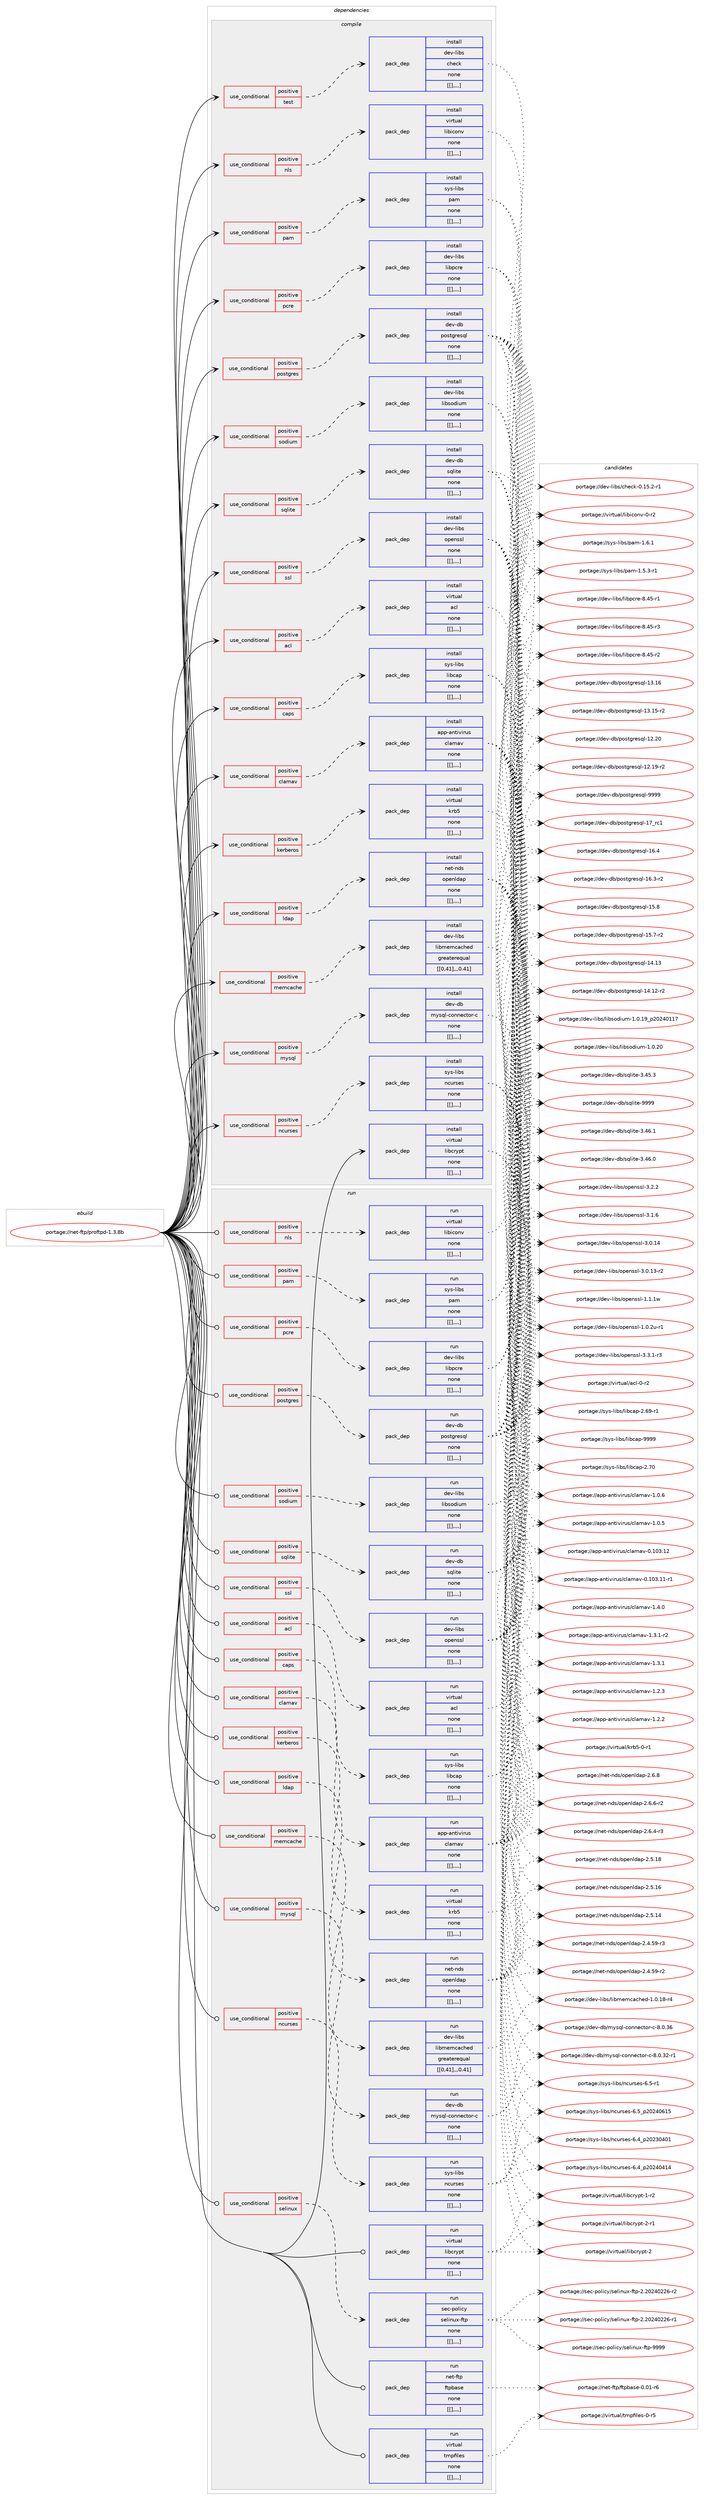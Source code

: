 digraph prolog {

# *************
# Graph options
# *************

newrank=true;
concentrate=true;
compound=true;
graph [rankdir=LR,fontname=Helvetica,fontsize=10,ranksep=1.5];#, ranksep=2.5, nodesep=0.2];
edge  [arrowhead=vee];
node  [fontname=Helvetica,fontsize=10];

# **********
# The ebuild
# **********

subgraph cluster_leftcol {
color=gray;
label=<<i>ebuild</i>>;
id [label="portage://net-ftp/proftpd-1.3.8b", color=red, width=4, href="../net-ftp/proftpd-1.3.8b.svg"];
}

# ****************
# The dependencies
# ****************

subgraph cluster_midcol {
color=gray;
label=<<i>dependencies</i>>;
subgraph cluster_compile {
fillcolor="#eeeeee";
style=filled;
label=<<i>compile</i>>;
subgraph cond95985 {
dependency369211 [label=<<TABLE BORDER="0" CELLBORDER="1" CELLSPACING="0" CELLPADDING="4"><TR><TD ROWSPAN="3" CELLPADDING="10">use_conditional</TD></TR><TR><TD>positive</TD></TR><TR><TD>acl</TD></TR></TABLE>>, shape=none, color=red];
subgraph pack270468 {
dependency369212 [label=<<TABLE BORDER="0" CELLBORDER="1" CELLSPACING="0" CELLPADDING="4" WIDTH="220"><TR><TD ROWSPAN="6" CELLPADDING="30">pack_dep</TD></TR><TR><TD WIDTH="110">install</TD></TR><TR><TD>virtual</TD></TR><TR><TD>acl</TD></TR><TR><TD>none</TD></TR><TR><TD>[[],,,,]</TD></TR></TABLE>>, shape=none, color=blue];
}
dependency369211:e -> dependency369212:w [weight=20,style="dashed",arrowhead="vee"];
}
id:e -> dependency369211:w [weight=20,style="solid",arrowhead="vee"];
subgraph cond95986 {
dependency369213 [label=<<TABLE BORDER="0" CELLBORDER="1" CELLSPACING="0" CELLPADDING="4"><TR><TD ROWSPAN="3" CELLPADDING="10">use_conditional</TD></TR><TR><TD>positive</TD></TR><TR><TD>caps</TD></TR></TABLE>>, shape=none, color=red];
subgraph pack270469 {
dependency369214 [label=<<TABLE BORDER="0" CELLBORDER="1" CELLSPACING="0" CELLPADDING="4" WIDTH="220"><TR><TD ROWSPAN="6" CELLPADDING="30">pack_dep</TD></TR><TR><TD WIDTH="110">install</TD></TR><TR><TD>sys-libs</TD></TR><TR><TD>libcap</TD></TR><TR><TD>none</TD></TR><TR><TD>[[],,,,]</TD></TR></TABLE>>, shape=none, color=blue];
}
dependency369213:e -> dependency369214:w [weight=20,style="dashed",arrowhead="vee"];
}
id:e -> dependency369213:w [weight=20,style="solid",arrowhead="vee"];
subgraph cond95987 {
dependency369215 [label=<<TABLE BORDER="0" CELLBORDER="1" CELLSPACING="0" CELLPADDING="4"><TR><TD ROWSPAN="3" CELLPADDING="10">use_conditional</TD></TR><TR><TD>positive</TD></TR><TR><TD>clamav</TD></TR></TABLE>>, shape=none, color=red];
subgraph pack270470 {
dependency369216 [label=<<TABLE BORDER="0" CELLBORDER="1" CELLSPACING="0" CELLPADDING="4" WIDTH="220"><TR><TD ROWSPAN="6" CELLPADDING="30">pack_dep</TD></TR><TR><TD WIDTH="110">install</TD></TR><TR><TD>app-antivirus</TD></TR><TR><TD>clamav</TD></TR><TR><TD>none</TD></TR><TR><TD>[[],,,,]</TD></TR></TABLE>>, shape=none, color=blue];
}
dependency369215:e -> dependency369216:w [weight=20,style="dashed",arrowhead="vee"];
}
id:e -> dependency369215:w [weight=20,style="solid",arrowhead="vee"];
subgraph cond95988 {
dependency369217 [label=<<TABLE BORDER="0" CELLBORDER="1" CELLSPACING="0" CELLPADDING="4"><TR><TD ROWSPAN="3" CELLPADDING="10">use_conditional</TD></TR><TR><TD>positive</TD></TR><TR><TD>kerberos</TD></TR></TABLE>>, shape=none, color=red];
subgraph pack270471 {
dependency369218 [label=<<TABLE BORDER="0" CELLBORDER="1" CELLSPACING="0" CELLPADDING="4" WIDTH="220"><TR><TD ROWSPAN="6" CELLPADDING="30">pack_dep</TD></TR><TR><TD WIDTH="110">install</TD></TR><TR><TD>virtual</TD></TR><TR><TD>krb5</TD></TR><TR><TD>none</TD></TR><TR><TD>[[],,,,]</TD></TR></TABLE>>, shape=none, color=blue];
}
dependency369217:e -> dependency369218:w [weight=20,style="dashed",arrowhead="vee"];
}
id:e -> dependency369217:w [weight=20,style="solid",arrowhead="vee"];
subgraph cond95989 {
dependency369219 [label=<<TABLE BORDER="0" CELLBORDER="1" CELLSPACING="0" CELLPADDING="4"><TR><TD ROWSPAN="3" CELLPADDING="10">use_conditional</TD></TR><TR><TD>positive</TD></TR><TR><TD>ldap</TD></TR></TABLE>>, shape=none, color=red];
subgraph pack270472 {
dependency369220 [label=<<TABLE BORDER="0" CELLBORDER="1" CELLSPACING="0" CELLPADDING="4" WIDTH="220"><TR><TD ROWSPAN="6" CELLPADDING="30">pack_dep</TD></TR><TR><TD WIDTH="110">install</TD></TR><TR><TD>net-nds</TD></TR><TR><TD>openldap</TD></TR><TR><TD>none</TD></TR><TR><TD>[[],,,,]</TD></TR></TABLE>>, shape=none, color=blue];
}
dependency369219:e -> dependency369220:w [weight=20,style="dashed",arrowhead="vee"];
}
id:e -> dependency369219:w [weight=20,style="solid",arrowhead="vee"];
subgraph cond95990 {
dependency369221 [label=<<TABLE BORDER="0" CELLBORDER="1" CELLSPACING="0" CELLPADDING="4"><TR><TD ROWSPAN="3" CELLPADDING="10">use_conditional</TD></TR><TR><TD>positive</TD></TR><TR><TD>memcache</TD></TR></TABLE>>, shape=none, color=red];
subgraph pack270473 {
dependency369222 [label=<<TABLE BORDER="0" CELLBORDER="1" CELLSPACING="0" CELLPADDING="4" WIDTH="220"><TR><TD ROWSPAN="6" CELLPADDING="30">pack_dep</TD></TR><TR><TD WIDTH="110">install</TD></TR><TR><TD>dev-libs</TD></TR><TR><TD>libmemcached</TD></TR><TR><TD>greaterequal</TD></TR><TR><TD>[[0,41],,,0.41]</TD></TR></TABLE>>, shape=none, color=blue];
}
dependency369221:e -> dependency369222:w [weight=20,style="dashed",arrowhead="vee"];
}
id:e -> dependency369221:w [weight=20,style="solid",arrowhead="vee"];
subgraph cond95991 {
dependency369223 [label=<<TABLE BORDER="0" CELLBORDER="1" CELLSPACING="0" CELLPADDING="4"><TR><TD ROWSPAN="3" CELLPADDING="10">use_conditional</TD></TR><TR><TD>positive</TD></TR><TR><TD>mysql</TD></TR></TABLE>>, shape=none, color=red];
subgraph pack270474 {
dependency369224 [label=<<TABLE BORDER="0" CELLBORDER="1" CELLSPACING="0" CELLPADDING="4" WIDTH="220"><TR><TD ROWSPAN="6" CELLPADDING="30">pack_dep</TD></TR><TR><TD WIDTH="110">install</TD></TR><TR><TD>dev-db</TD></TR><TR><TD>mysql-connector-c</TD></TR><TR><TD>none</TD></TR><TR><TD>[[],,,,]</TD></TR></TABLE>>, shape=none, color=blue];
}
dependency369223:e -> dependency369224:w [weight=20,style="dashed",arrowhead="vee"];
}
id:e -> dependency369223:w [weight=20,style="solid",arrowhead="vee"];
subgraph cond95992 {
dependency369225 [label=<<TABLE BORDER="0" CELLBORDER="1" CELLSPACING="0" CELLPADDING="4"><TR><TD ROWSPAN="3" CELLPADDING="10">use_conditional</TD></TR><TR><TD>positive</TD></TR><TR><TD>ncurses</TD></TR></TABLE>>, shape=none, color=red];
subgraph pack270475 {
dependency369226 [label=<<TABLE BORDER="0" CELLBORDER="1" CELLSPACING="0" CELLPADDING="4" WIDTH="220"><TR><TD ROWSPAN="6" CELLPADDING="30">pack_dep</TD></TR><TR><TD WIDTH="110">install</TD></TR><TR><TD>sys-libs</TD></TR><TR><TD>ncurses</TD></TR><TR><TD>none</TD></TR><TR><TD>[[],,,,]</TD></TR></TABLE>>, shape=none, color=blue];
}
dependency369225:e -> dependency369226:w [weight=20,style="dashed",arrowhead="vee"];
}
id:e -> dependency369225:w [weight=20,style="solid",arrowhead="vee"];
subgraph cond95993 {
dependency369227 [label=<<TABLE BORDER="0" CELLBORDER="1" CELLSPACING="0" CELLPADDING="4"><TR><TD ROWSPAN="3" CELLPADDING="10">use_conditional</TD></TR><TR><TD>positive</TD></TR><TR><TD>nls</TD></TR></TABLE>>, shape=none, color=red];
subgraph pack270476 {
dependency369228 [label=<<TABLE BORDER="0" CELLBORDER="1" CELLSPACING="0" CELLPADDING="4" WIDTH="220"><TR><TD ROWSPAN="6" CELLPADDING="30">pack_dep</TD></TR><TR><TD WIDTH="110">install</TD></TR><TR><TD>virtual</TD></TR><TR><TD>libiconv</TD></TR><TR><TD>none</TD></TR><TR><TD>[[],,,,]</TD></TR></TABLE>>, shape=none, color=blue];
}
dependency369227:e -> dependency369228:w [weight=20,style="dashed",arrowhead="vee"];
}
id:e -> dependency369227:w [weight=20,style="solid",arrowhead="vee"];
subgraph cond95994 {
dependency369229 [label=<<TABLE BORDER="0" CELLBORDER="1" CELLSPACING="0" CELLPADDING="4"><TR><TD ROWSPAN="3" CELLPADDING="10">use_conditional</TD></TR><TR><TD>positive</TD></TR><TR><TD>pam</TD></TR></TABLE>>, shape=none, color=red];
subgraph pack270477 {
dependency369230 [label=<<TABLE BORDER="0" CELLBORDER="1" CELLSPACING="0" CELLPADDING="4" WIDTH="220"><TR><TD ROWSPAN="6" CELLPADDING="30">pack_dep</TD></TR><TR><TD WIDTH="110">install</TD></TR><TR><TD>sys-libs</TD></TR><TR><TD>pam</TD></TR><TR><TD>none</TD></TR><TR><TD>[[],,,,]</TD></TR></TABLE>>, shape=none, color=blue];
}
dependency369229:e -> dependency369230:w [weight=20,style="dashed",arrowhead="vee"];
}
id:e -> dependency369229:w [weight=20,style="solid",arrowhead="vee"];
subgraph cond95995 {
dependency369231 [label=<<TABLE BORDER="0" CELLBORDER="1" CELLSPACING="0" CELLPADDING="4"><TR><TD ROWSPAN="3" CELLPADDING="10">use_conditional</TD></TR><TR><TD>positive</TD></TR><TR><TD>pcre</TD></TR></TABLE>>, shape=none, color=red];
subgraph pack270478 {
dependency369232 [label=<<TABLE BORDER="0" CELLBORDER="1" CELLSPACING="0" CELLPADDING="4" WIDTH="220"><TR><TD ROWSPAN="6" CELLPADDING="30">pack_dep</TD></TR><TR><TD WIDTH="110">install</TD></TR><TR><TD>dev-libs</TD></TR><TR><TD>libpcre</TD></TR><TR><TD>none</TD></TR><TR><TD>[[],,,,]</TD></TR></TABLE>>, shape=none, color=blue];
}
dependency369231:e -> dependency369232:w [weight=20,style="dashed",arrowhead="vee"];
}
id:e -> dependency369231:w [weight=20,style="solid",arrowhead="vee"];
subgraph cond95996 {
dependency369233 [label=<<TABLE BORDER="0" CELLBORDER="1" CELLSPACING="0" CELLPADDING="4"><TR><TD ROWSPAN="3" CELLPADDING="10">use_conditional</TD></TR><TR><TD>positive</TD></TR><TR><TD>postgres</TD></TR></TABLE>>, shape=none, color=red];
subgraph pack270479 {
dependency369234 [label=<<TABLE BORDER="0" CELLBORDER="1" CELLSPACING="0" CELLPADDING="4" WIDTH="220"><TR><TD ROWSPAN="6" CELLPADDING="30">pack_dep</TD></TR><TR><TD WIDTH="110">install</TD></TR><TR><TD>dev-db</TD></TR><TR><TD>postgresql</TD></TR><TR><TD>none</TD></TR><TR><TD>[[],,,,]</TD></TR></TABLE>>, shape=none, color=blue];
}
dependency369233:e -> dependency369234:w [weight=20,style="dashed",arrowhead="vee"];
}
id:e -> dependency369233:w [weight=20,style="solid",arrowhead="vee"];
subgraph cond95997 {
dependency369235 [label=<<TABLE BORDER="0" CELLBORDER="1" CELLSPACING="0" CELLPADDING="4"><TR><TD ROWSPAN="3" CELLPADDING="10">use_conditional</TD></TR><TR><TD>positive</TD></TR><TR><TD>sodium</TD></TR></TABLE>>, shape=none, color=red];
subgraph pack270480 {
dependency369236 [label=<<TABLE BORDER="0" CELLBORDER="1" CELLSPACING="0" CELLPADDING="4" WIDTH="220"><TR><TD ROWSPAN="6" CELLPADDING="30">pack_dep</TD></TR><TR><TD WIDTH="110">install</TD></TR><TR><TD>dev-libs</TD></TR><TR><TD>libsodium</TD></TR><TR><TD>none</TD></TR><TR><TD>[[],,,,]</TD></TR></TABLE>>, shape=none, color=blue];
}
dependency369235:e -> dependency369236:w [weight=20,style="dashed",arrowhead="vee"];
}
id:e -> dependency369235:w [weight=20,style="solid",arrowhead="vee"];
subgraph cond95998 {
dependency369237 [label=<<TABLE BORDER="0" CELLBORDER="1" CELLSPACING="0" CELLPADDING="4"><TR><TD ROWSPAN="3" CELLPADDING="10">use_conditional</TD></TR><TR><TD>positive</TD></TR><TR><TD>sqlite</TD></TR></TABLE>>, shape=none, color=red];
subgraph pack270481 {
dependency369238 [label=<<TABLE BORDER="0" CELLBORDER="1" CELLSPACING="0" CELLPADDING="4" WIDTH="220"><TR><TD ROWSPAN="6" CELLPADDING="30">pack_dep</TD></TR><TR><TD WIDTH="110">install</TD></TR><TR><TD>dev-db</TD></TR><TR><TD>sqlite</TD></TR><TR><TD>none</TD></TR><TR><TD>[[],,,,]</TD></TR></TABLE>>, shape=none, color=blue];
}
dependency369237:e -> dependency369238:w [weight=20,style="dashed",arrowhead="vee"];
}
id:e -> dependency369237:w [weight=20,style="solid",arrowhead="vee"];
subgraph cond95999 {
dependency369239 [label=<<TABLE BORDER="0" CELLBORDER="1" CELLSPACING="0" CELLPADDING="4"><TR><TD ROWSPAN="3" CELLPADDING="10">use_conditional</TD></TR><TR><TD>positive</TD></TR><TR><TD>ssl</TD></TR></TABLE>>, shape=none, color=red];
subgraph pack270482 {
dependency369240 [label=<<TABLE BORDER="0" CELLBORDER="1" CELLSPACING="0" CELLPADDING="4" WIDTH="220"><TR><TD ROWSPAN="6" CELLPADDING="30">pack_dep</TD></TR><TR><TD WIDTH="110">install</TD></TR><TR><TD>dev-libs</TD></TR><TR><TD>openssl</TD></TR><TR><TD>none</TD></TR><TR><TD>[[],,,,]</TD></TR></TABLE>>, shape=none, color=blue];
}
dependency369239:e -> dependency369240:w [weight=20,style="dashed",arrowhead="vee"];
}
id:e -> dependency369239:w [weight=20,style="solid",arrowhead="vee"];
subgraph cond96000 {
dependency369241 [label=<<TABLE BORDER="0" CELLBORDER="1" CELLSPACING="0" CELLPADDING="4"><TR><TD ROWSPAN="3" CELLPADDING="10">use_conditional</TD></TR><TR><TD>positive</TD></TR><TR><TD>test</TD></TR></TABLE>>, shape=none, color=red];
subgraph pack270483 {
dependency369242 [label=<<TABLE BORDER="0" CELLBORDER="1" CELLSPACING="0" CELLPADDING="4" WIDTH="220"><TR><TD ROWSPAN="6" CELLPADDING="30">pack_dep</TD></TR><TR><TD WIDTH="110">install</TD></TR><TR><TD>dev-libs</TD></TR><TR><TD>check</TD></TR><TR><TD>none</TD></TR><TR><TD>[[],,,,]</TD></TR></TABLE>>, shape=none, color=blue];
}
dependency369241:e -> dependency369242:w [weight=20,style="dashed",arrowhead="vee"];
}
id:e -> dependency369241:w [weight=20,style="solid",arrowhead="vee"];
subgraph pack270484 {
dependency369243 [label=<<TABLE BORDER="0" CELLBORDER="1" CELLSPACING="0" CELLPADDING="4" WIDTH="220"><TR><TD ROWSPAN="6" CELLPADDING="30">pack_dep</TD></TR><TR><TD WIDTH="110">install</TD></TR><TR><TD>virtual</TD></TR><TR><TD>libcrypt</TD></TR><TR><TD>none</TD></TR><TR><TD>[[],,,,]</TD></TR></TABLE>>, shape=none, color=blue];
}
id:e -> dependency369243:w [weight=20,style="solid",arrowhead="vee"];
}
subgraph cluster_compileandrun {
fillcolor="#eeeeee";
style=filled;
label=<<i>compile and run</i>>;
}
subgraph cluster_run {
fillcolor="#eeeeee";
style=filled;
label=<<i>run</i>>;
subgraph cond96001 {
dependency369244 [label=<<TABLE BORDER="0" CELLBORDER="1" CELLSPACING="0" CELLPADDING="4"><TR><TD ROWSPAN="3" CELLPADDING="10">use_conditional</TD></TR><TR><TD>positive</TD></TR><TR><TD>acl</TD></TR></TABLE>>, shape=none, color=red];
subgraph pack270485 {
dependency369245 [label=<<TABLE BORDER="0" CELLBORDER="1" CELLSPACING="0" CELLPADDING="4" WIDTH="220"><TR><TD ROWSPAN="6" CELLPADDING="30">pack_dep</TD></TR><TR><TD WIDTH="110">run</TD></TR><TR><TD>virtual</TD></TR><TR><TD>acl</TD></TR><TR><TD>none</TD></TR><TR><TD>[[],,,,]</TD></TR></TABLE>>, shape=none, color=blue];
}
dependency369244:e -> dependency369245:w [weight=20,style="dashed",arrowhead="vee"];
}
id:e -> dependency369244:w [weight=20,style="solid",arrowhead="odot"];
subgraph cond96002 {
dependency369246 [label=<<TABLE BORDER="0" CELLBORDER="1" CELLSPACING="0" CELLPADDING="4"><TR><TD ROWSPAN="3" CELLPADDING="10">use_conditional</TD></TR><TR><TD>positive</TD></TR><TR><TD>caps</TD></TR></TABLE>>, shape=none, color=red];
subgraph pack270486 {
dependency369247 [label=<<TABLE BORDER="0" CELLBORDER="1" CELLSPACING="0" CELLPADDING="4" WIDTH="220"><TR><TD ROWSPAN="6" CELLPADDING="30">pack_dep</TD></TR><TR><TD WIDTH="110">run</TD></TR><TR><TD>sys-libs</TD></TR><TR><TD>libcap</TD></TR><TR><TD>none</TD></TR><TR><TD>[[],,,,]</TD></TR></TABLE>>, shape=none, color=blue];
}
dependency369246:e -> dependency369247:w [weight=20,style="dashed",arrowhead="vee"];
}
id:e -> dependency369246:w [weight=20,style="solid",arrowhead="odot"];
subgraph cond96003 {
dependency369248 [label=<<TABLE BORDER="0" CELLBORDER="1" CELLSPACING="0" CELLPADDING="4"><TR><TD ROWSPAN="3" CELLPADDING="10">use_conditional</TD></TR><TR><TD>positive</TD></TR><TR><TD>clamav</TD></TR></TABLE>>, shape=none, color=red];
subgraph pack270487 {
dependency369249 [label=<<TABLE BORDER="0" CELLBORDER="1" CELLSPACING="0" CELLPADDING="4" WIDTH="220"><TR><TD ROWSPAN="6" CELLPADDING="30">pack_dep</TD></TR><TR><TD WIDTH="110">run</TD></TR><TR><TD>app-antivirus</TD></TR><TR><TD>clamav</TD></TR><TR><TD>none</TD></TR><TR><TD>[[],,,,]</TD></TR></TABLE>>, shape=none, color=blue];
}
dependency369248:e -> dependency369249:w [weight=20,style="dashed",arrowhead="vee"];
}
id:e -> dependency369248:w [weight=20,style="solid",arrowhead="odot"];
subgraph cond96004 {
dependency369250 [label=<<TABLE BORDER="0" CELLBORDER="1" CELLSPACING="0" CELLPADDING="4"><TR><TD ROWSPAN="3" CELLPADDING="10">use_conditional</TD></TR><TR><TD>positive</TD></TR><TR><TD>kerberos</TD></TR></TABLE>>, shape=none, color=red];
subgraph pack270488 {
dependency369251 [label=<<TABLE BORDER="0" CELLBORDER="1" CELLSPACING="0" CELLPADDING="4" WIDTH="220"><TR><TD ROWSPAN="6" CELLPADDING="30">pack_dep</TD></TR><TR><TD WIDTH="110">run</TD></TR><TR><TD>virtual</TD></TR><TR><TD>krb5</TD></TR><TR><TD>none</TD></TR><TR><TD>[[],,,,]</TD></TR></TABLE>>, shape=none, color=blue];
}
dependency369250:e -> dependency369251:w [weight=20,style="dashed",arrowhead="vee"];
}
id:e -> dependency369250:w [weight=20,style="solid",arrowhead="odot"];
subgraph cond96005 {
dependency369252 [label=<<TABLE BORDER="0" CELLBORDER="1" CELLSPACING="0" CELLPADDING="4"><TR><TD ROWSPAN="3" CELLPADDING="10">use_conditional</TD></TR><TR><TD>positive</TD></TR><TR><TD>ldap</TD></TR></TABLE>>, shape=none, color=red];
subgraph pack270489 {
dependency369253 [label=<<TABLE BORDER="0" CELLBORDER="1" CELLSPACING="0" CELLPADDING="4" WIDTH="220"><TR><TD ROWSPAN="6" CELLPADDING="30">pack_dep</TD></TR><TR><TD WIDTH="110">run</TD></TR><TR><TD>net-nds</TD></TR><TR><TD>openldap</TD></TR><TR><TD>none</TD></TR><TR><TD>[[],,,,]</TD></TR></TABLE>>, shape=none, color=blue];
}
dependency369252:e -> dependency369253:w [weight=20,style="dashed",arrowhead="vee"];
}
id:e -> dependency369252:w [weight=20,style="solid",arrowhead="odot"];
subgraph cond96006 {
dependency369254 [label=<<TABLE BORDER="0" CELLBORDER="1" CELLSPACING="0" CELLPADDING="4"><TR><TD ROWSPAN="3" CELLPADDING="10">use_conditional</TD></TR><TR><TD>positive</TD></TR><TR><TD>memcache</TD></TR></TABLE>>, shape=none, color=red];
subgraph pack270490 {
dependency369255 [label=<<TABLE BORDER="0" CELLBORDER="1" CELLSPACING="0" CELLPADDING="4" WIDTH="220"><TR><TD ROWSPAN="6" CELLPADDING="30">pack_dep</TD></TR><TR><TD WIDTH="110">run</TD></TR><TR><TD>dev-libs</TD></TR><TR><TD>libmemcached</TD></TR><TR><TD>greaterequal</TD></TR><TR><TD>[[0,41],,,0.41]</TD></TR></TABLE>>, shape=none, color=blue];
}
dependency369254:e -> dependency369255:w [weight=20,style="dashed",arrowhead="vee"];
}
id:e -> dependency369254:w [weight=20,style="solid",arrowhead="odot"];
subgraph cond96007 {
dependency369256 [label=<<TABLE BORDER="0" CELLBORDER="1" CELLSPACING="0" CELLPADDING="4"><TR><TD ROWSPAN="3" CELLPADDING="10">use_conditional</TD></TR><TR><TD>positive</TD></TR><TR><TD>mysql</TD></TR></TABLE>>, shape=none, color=red];
subgraph pack270491 {
dependency369257 [label=<<TABLE BORDER="0" CELLBORDER="1" CELLSPACING="0" CELLPADDING="4" WIDTH="220"><TR><TD ROWSPAN="6" CELLPADDING="30">pack_dep</TD></TR><TR><TD WIDTH="110">run</TD></TR><TR><TD>dev-db</TD></TR><TR><TD>mysql-connector-c</TD></TR><TR><TD>none</TD></TR><TR><TD>[[],,,,]</TD></TR></TABLE>>, shape=none, color=blue];
}
dependency369256:e -> dependency369257:w [weight=20,style="dashed",arrowhead="vee"];
}
id:e -> dependency369256:w [weight=20,style="solid",arrowhead="odot"];
subgraph cond96008 {
dependency369258 [label=<<TABLE BORDER="0" CELLBORDER="1" CELLSPACING="0" CELLPADDING="4"><TR><TD ROWSPAN="3" CELLPADDING="10">use_conditional</TD></TR><TR><TD>positive</TD></TR><TR><TD>ncurses</TD></TR></TABLE>>, shape=none, color=red];
subgraph pack270492 {
dependency369259 [label=<<TABLE BORDER="0" CELLBORDER="1" CELLSPACING="0" CELLPADDING="4" WIDTH="220"><TR><TD ROWSPAN="6" CELLPADDING="30">pack_dep</TD></TR><TR><TD WIDTH="110">run</TD></TR><TR><TD>sys-libs</TD></TR><TR><TD>ncurses</TD></TR><TR><TD>none</TD></TR><TR><TD>[[],,,,]</TD></TR></TABLE>>, shape=none, color=blue];
}
dependency369258:e -> dependency369259:w [weight=20,style="dashed",arrowhead="vee"];
}
id:e -> dependency369258:w [weight=20,style="solid",arrowhead="odot"];
subgraph cond96009 {
dependency369260 [label=<<TABLE BORDER="0" CELLBORDER="1" CELLSPACING="0" CELLPADDING="4"><TR><TD ROWSPAN="3" CELLPADDING="10">use_conditional</TD></TR><TR><TD>positive</TD></TR><TR><TD>nls</TD></TR></TABLE>>, shape=none, color=red];
subgraph pack270493 {
dependency369261 [label=<<TABLE BORDER="0" CELLBORDER="1" CELLSPACING="0" CELLPADDING="4" WIDTH="220"><TR><TD ROWSPAN="6" CELLPADDING="30">pack_dep</TD></TR><TR><TD WIDTH="110">run</TD></TR><TR><TD>virtual</TD></TR><TR><TD>libiconv</TD></TR><TR><TD>none</TD></TR><TR><TD>[[],,,,]</TD></TR></TABLE>>, shape=none, color=blue];
}
dependency369260:e -> dependency369261:w [weight=20,style="dashed",arrowhead="vee"];
}
id:e -> dependency369260:w [weight=20,style="solid",arrowhead="odot"];
subgraph cond96010 {
dependency369262 [label=<<TABLE BORDER="0" CELLBORDER="1" CELLSPACING="0" CELLPADDING="4"><TR><TD ROWSPAN="3" CELLPADDING="10">use_conditional</TD></TR><TR><TD>positive</TD></TR><TR><TD>pam</TD></TR></TABLE>>, shape=none, color=red];
subgraph pack270494 {
dependency369263 [label=<<TABLE BORDER="0" CELLBORDER="1" CELLSPACING="0" CELLPADDING="4" WIDTH="220"><TR><TD ROWSPAN="6" CELLPADDING="30">pack_dep</TD></TR><TR><TD WIDTH="110">run</TD></TR><TR><TD>sys-libs</TD></TR><TR><TD>pam</TD></TR><TR><TD>none</TD></TR><TR><TD>[[],,,,]</TD></TR></TABLE>>, shape=none, color=blue];
}
dependency369262:e -> dependency369263:w [weight=20,style="dashed",arrowhead="vee"];
}
id:e -> dependency369262:w [weight=20,style="solid",arrowhead="odot"];
subgraph cond96011 {
dependency369264 [label=<<TABLE BORDER="0" CELLBORDER="1" CELLSPACING="0" CELLPADDING="4"><TR><TD ROWSPAN="3" CELLPADDING="10">use_conditional</TD></TR><TR><TD>positive</TD></TR><TR><TD>pcre</TD></TR></TABLE>>, shape=none, color=red];
subgraph pack270495 {
dependency369265 [label=<<TABLE BORDER="0" CELLBORDER="1" CELLSPACING="0" CELLPADDING="4" WIDTH="220"><TR><TD ROWSPAN="6" CELLPADDING="30">pack_dep</TD></TR><TR><TD WIDTH="110">run</TD></TR><TR><TD>dev-libs</TD></TR><TR><TD>libpcre</TD></TR><TR><TD>none</TD></TR><TR><TD>[[],,,,]</TD></TR></TABLE>>, shape=none, color=blue];
}
dependency369264:e -> dependency369265:w [weight=20,style="dashed",arrowhead="vee"];
}
id:e -> dependency369264:w [weight=20,style="solid",arrowhead="odot"];
subgraph cond96012 {
dependency369266 [label=<<TABLE BORDER="0" CELLBORDER="1" CELLSPACING="0" CELLPADDING="4"><TR><TD ROWSPAN="3" CELLPADDING="10">use_conditional</TD></TR><TR><TD>positive</TD></TR><TR><TD>postgres</TD></TR></TABLE>>, shape=none, color=red];
subgraph pack270496 {
dependency369267 [label=<<TABLE BORDER="0" CELLBORDER="1" CELLSPACING="0" CELLPADDING="4" WIDTH="220"><TR><TD ROWSPAN="6" CELLPADDING="30">pack_dep</TD></TR><TR><TD WIDTH="110">run</TD></TR><TR><TD>dev-db</TD></TR><TR><TD>postgresql</TD></TR><TR><TD>none</TD></TR><TR><TD>[[],,,,]</TD></TR></TABLE>>, shape=none, color=blue];
}
dependency369266:e -> dependency369267:w [weight=20,style="dashed",arrowhead="vee"];
}
id:e -> dependency369266:w [weight=20,style="solid",arrowhead="odot"];
subgraph cond96013 {
dependency369268 [label=<<TABLE BORDER="0" CELLBORDER="1" CELLSPACING="0" CELLPADDING="4"><TR><TD ROWSPAN="3" CELLPADDING="10">use_conditional</TD></TR><TR><TD>positive</TD></TR><TR><TD>selinux</TD></TR></TABLE>>, shape=none, color=red];
subgraph pack270497 {
dependency369269 [label=<<TABLE BORDER="0" CELLBORDER="1" CELLSPACING="0" CELLPADDING="4" WIDTH="220"><TR><TD ROWSPAN="6" CELLPADDING="30">pack_dep</TD></TR><TR><TD WIDTH="110">run</TD></TR><TR><TD>sec-policy</TD></TR><TR><TD>selinux-ftp</TD></TR><TR><TD>none</TD></TR><TR><TD>[[],,,,]</TD></TR></TABLE>>, shape=none, color=blue];
}
dependency369268:e -> dependency369269:w [weight=20,style="dashed",arrowhead="vee"];
}
id:e -> dependency369268:w [weight=20,style="solid",arrowhead="odot"];
subgraph cond96014 {
dependency369270 [label=<<TABLE BORDER="0" CELLBORDER="1" CELLSPACING="0" CELLPADDING="4"><TR><TD ROWSPAN="3" CELLPADDING="10">use_conditional</TD></TR><TR><TD>positive</TD></TR><TR><TD>sodium</TD></TR></TABLE>>, shape=none, color=red];
subgraph pack270498 {
dependency369271 [label=<<TABLE BORDER="0" CELLBORDER="1" CELLSPACING="0" CELLPADDING="4" WIDTH="220"><TR><TD ROWSPAN="6" CELLPADDING="30">pack_dep</TD></TR><TR><TD WIDTH="110">run</TD></TR><TR><TD>dev-libs</TD></TR><TR><TD>libsodium</TD></TR><TR><TD>none</TD></TR><TR><TD>[[],,,,]</TD></TR></TABLE>>, shape=none, color=blue];
}
dependency369270:e -> dependency369271:w [weight=20,style="dashed",arrowhead="vee"];
}
id:e -> dependency369270:w [weight=20,style="solid",arrowhead="odot"];
subgraph cond96015 {
dependency369272 [label=<<TABLE BORDER="0" CELLBORDER="1" CELLSPACING="0" CELLPADDING="4"><TR><TD ROWSPAN="3" CELLPADDING="10">use_conditional</TD></TR><TR><TD>positive</TD></TR><TR><TD>sqlite</TD></TR></TABLE>>, shape=none, color=red];
subgraph pack270499 {
dependency369273 [label=<<TABLE BORDER="0" CELLBORDER="1" CELLSPACING="0" CELLPADDING="4" WIDTH="220"><TR><TD ROWSPAN="6" CELLPADDING="30">pack_dep</TD></TR><TR><TD WIDTH="110">run</TD></TR><TR><TD>dev-db</TD></TR><TR><TD>sqlite</TD></TR><TR><TD>none</TD></TR><TR><TD>[[],,,,]</TD></TR></TABLE>>, shape=none, color=blue];
}
dependency369272:e -> dependency369273:w [weight=20,style="dashed",arrowhead="vee"];
}
id:e -> dependency369272:w [weight=20,style="solid",arrowhead="odot"];
subgraph cond96016 {
dependency369274 [label=<<TABLE BORDER="0" CELLBORDER="1" CELLSPACING="0" CELLPADDING="4"><TR><TD ROWSPAN="3" CELLPADDING="10">use_conditional</TD></TR><TR><TD>positive</TD></TR><TR><TD>ssl</TD></TR></TABLE>>, shape=none, color=red];
subgraph pack270500 {
dependency369275 [label=<<TABLE BORDER="0" CELLBORDER="1" CELLSPACING="0" CELLPADDING="4" WIDTH="220"><TR><TD ROWSPAN="6" CELLPADDING="30">pack_dep</TD></TR><TR><TD WIDTH="110">run</TD></TR><TR><TD>dev-libs</TD></TR><TR><TD>openssl</TD></TR><TR><TD>none</TD></TR><TR><TD>[[],,,,]</TD></TR></TABLE>>, shape=none, color=blue];
}
dependency369274:e -> dependency369275:w [weight=20,style="dashed",arrowhead="vee"];
}
id:e -> dependency369274:w [weight=20,style="solid",arrowhead="odot"];
subgraph pack270501 {
dependency369276 [label=<<TABLE BORDER="0" CELLBORDER="1" CELLSPACING="0" CELLPADDING="4" WIDTH="220"><TR><TD ROWSPAN="6" CELLPADDING="30">pack_dep</TD></TR><TR><TD WIDTH="110">run</TD></TR><TR><TD>net-ftp</TD></TR><TR><TD>ftpbase</TD></TR><TR><TD>none</TD></TR><TR><TD>[[],,,,]</TD></TR></TABLE>>, shape=none, color=blue];
}
id:e -> dependency369276:w [weight=20,style="solid",arrowhead="odot"];
subgraph pack270502 {
dependency369277 [label=<<TABLE BORDER="0" CELLBORDER="1" CELLSPACING="0" CELLPADDING="4" WIDTH="220"><TR><TD ROWSPAN="6" CELLPADDING="30">pack_dep</TD></TR><TR><TD WIDTH="110">run</TD></TR><TR><TD>virtual</TD></TR><TR><TD>libcrypt</TD></TR><TR><TD>none</TD></TR><TR><TD>[[],,,,]</TD></TR></TABLE>>, shape=none, color=blue];
}
id:e -> dependency369277:w [weight=20,style="solid",arrowhead="odot"];
subgraph pack270503 {
dependency369278 [label=<<TABLE BORDER="0" CELLBORDER="1" CELLSPACING="0" CELLPADDING="4" WIDTH="220"><TR><TD ROWSPAN="6" CELLPADDING="30">pack_dep</TD></TR><TR><TD WIDTH="110">run</TD></TR><TR><TD>virtual</TD></TR><TR><TD>tmpfiles</TD></TR><TR><TD>none</TD></TR><TR><TD>[[],,,,]</TD></TR></TABLE>>, shape=none, color=blue];
}
id:e -> dependency369278:w [weight=20,style="solid",arrowhead="odot"];
}
}

# **************
# The candidates
# **************

subgraph cluster_choices {
rank=same;
color=gray;
label=<<i>candidates</i>>;

subgraph choice270468 {
color=black;
nodesep=1;
choice1181051141161179710847979910845484511450 [label="portage://virtual/acl-0-r2", color=red, width=4,href="../virtual/acl-0-r2.svg"];
dependency369212:e -> choice1181051141161179710847979910845484511450:w [style=dotted,weight="100"];
}
subgraph choice270469 {
color=black;
nodesep=1;
choice1151211154510810598115471081059899971124557575757 [label="portage://sys-libs/libcap-9999", color=red, width=4,href="../sys-libs/libcap-9999.svg"];
choice1151211154510810598115471081059899971124550465548 [label="portage://sys-libs/libcap-2.70", color=red, width=4,href="../sys-libs/libcap-2.70.svg"];
choice11512111545108105981154710810598999711245504654574511449 [label="portage://sys-libs/libcap-2.69-r1", color=red, width=4,href="../sys-libs/libcap-2.69-r1.svg"];
dependency369214:e -> choice1151211154510810598115471081059899971124557575757:w [style=dotted,weight="100"];
dependency369214:e -> choice1151211154510810598115471081059899971124550465548:w [style=dotted,weight="100"];
dependency369214:e -> choice11512111545108105981154710810598999711245504654574511449:w [style=dotted,weight="100"];
}
subgraph choice270470 {
color=black;
nodesep=1;
choice97112112459711011610511810511411711547991089710997118454946524648 [label="portage://app-antivirus/clamav-1.4.0", color=red, width=4,href="../app-antivirus/clamav-1.4.0.svg"];
choice971121124597110116105118105114117115479910897109971184549465146494511450 [label="portage://app-antivirus/clamav-1.3.1-r2", color=red, width=4,href="../app-antivirus/clamav-1.3.1-r2.svg"];
choice97112112459711011610511810511411711547991089710997118454946514649 [label="portage://app-antivirus/clamav-1.3.1", color=red, width=4,href="../app-antivirus/clamav-1.3.1.svg"];
choice97112112459711011610511810511411711547991089710997118454946504651 [label="portage://app-antivirus/clamav-1.2.3", color=red, width=4,href="../app-antivirus/clamav-1.2.3.svg"];
choice97112112459711011610511810511411711547991089710997118454946504650 [label="portage://app-antivirus/clamav-1.2.2", color=red, width=4,href="../app-antivirus/clamav-1.2.2.svg"];
choice97112112459711011610511810511411711547991089710997118454946484654 [label="portage://app-antivirus/clamav-1.0.6", color=red, width=4,href="../app-antivirus/clamav-1.0.6.svg"];
choice97112112459711011610511810511411711547991089710997118454946484653 [label="portage://app-antivirus/clamav-1.0.5", color=red, width=4,href="../app-antivirus/clamav-1.0.5.svg"];
choice97112112459711011610511810511411711547991089710997118454846494851464950 [label="portage://app-antivirus/clamav-0.103.12", color=red, width=4,href="../app-antivirus/clamav-0.103.12.svg"];
choice971121124597110116105118105114117115479910897109971184548464948514649494511449 [label="portage://app-antivirus/clamav-0.103.11-r1", color=red, width=4,href="../app-antivirus/clamav-0.103.11-r1.svg"];
dependency369216:e -> choice97112112459711011610511810511411711547991089710997118454946524648:w [style=dotted,weight="100"];
dependency369216:e -> choice971121124597110116105118105114117115479910897109971184549465146494511450:w [style=dotted,weight="100"];
dependency369216:e -> choice97112112459711011610511810511411711547991089710997118454946514649:w [style=dotted,weight="100"];
dependency369216:e -> choice97112112459711011610511810511411711547991089710997118454946504651:w [style=dotted,weight="100"];
dependency369216:e -> choice97112112459711011610511810511411711547991089710997118454946504650:w [style=dotted,weight="100"];
dependency369216:e -> choice97112112459711011610511810511411711547991089710997118454946484654:w [style=dotted,weight="100"];
dependency369216:e -> choice97112112459711011610511810511411711547991089710997118454946484653:w [style=dotted,weight="100"];
dependency369216:e -> choice97112112459711011610511810511411711547991089710997118454846494851464950:w [style=dotted,weight="100"];
dependency369216:e -> choice971121124597110116105118105114117115479910897109971184548464948514649494511449:w [style=dotted,weight="100"];
}
subgraph choice270471 {
color=black;
nodesep=1;
choice1181051141161179710847107114985345484511449 [label="portage://virtual/krb5-0-r1", color=red, width=4,href="../virtual/krb5-0-r1.svg"];
dependency369218:e -> choice1181051141161179710847107114985345484511449:w [style=dotted,weight="100"];
}
subgraph choice270472 {
color=black;
nodesep=1;
choice110101116451101001154711111210111010810097112455046544656 [label="portage://net-nds/openldap-2.6.8", color=red, width=4,href="../net-nds/openldap-2.6.8.svg"];
choice1101011164511010011547111112101110108100971124550465446544511450 [label="portage://net-nds/openldap-2.6.6-r2", color=red, width=4,href="../net-nds/openldap-2.6.6-r2.svg"];
choice1101011164511010011547111112101110108100971124550465446524511451 [label="portage://net-nds/openldap-2.6.4-r3", color=red, width=4,href="../net-nds/openldap-2.6.4-r3.svg"];
choice11010111645110100115471111121011101081009711245504653464956 [label="portage://net-nds/openldap-2.5.18", color=red, width=4,href="../net-nds/openldap-2.5.18.svg"];
choice11010111645110100115471111121011101081009711245504653464954 [label="portage://net-nds/openldap-2.5.16", color=red, width=4,href="../net-nds/openldap-2.5.16.svg"];
choice11010111645110100115471111121011101081009711245504653464952 [label="portage://net-nds/openldap-2.5.14", color=red, width=4,href="../net-nds/openldap-2.5.14.svg"];
choice110101116451101001154711111210111010810097112455046524653574511451 [label="portage://net-nds/openldap-2.4.59-r3", color=red, width=4,href="../net-nds/openldap-2.4.59-r3.svg"];
choice110101116451101001154711111210111010810097112455046524653574511450 [label="portage://net-nds/openldap-2.4.59-r2", color=red, width=4,href="../net-nds/openldap-2.4.59-r2.svg"];
dependency369220:e -> choice110101116451101001154711111210111010810097112455046544656:w [style=dotted,weight="100"];
dependency369220:e -> choice1101011164511010011547111112101110108100971124550465446544511450:w [style=dotted,weight="100"];
dependency369220:e -> choice1101011164511010011547111112101110108100971124550465446524511451:w [style=dotted,weight="100"];
dependency369220:e -> choice11010111645110100115471111121011101081009711245504653464956:w [style=dotted,weight="100"];
dependency369220:e -> choice11010111645110100115471111121011101081009711245504653464954:w [style=dotted,weight="100"];
dependency369220:e -> choice11010111645110100115471111121011101081009711245504653464952:w [style=dotted,weight="100"];
dependency369220:e -> choice110101116451101001154711111210111010810097112455046524653574511451:w [style=dotted,weight="100"];
dependency369220:e -> choice110101116451101001154711111210111010810097112455046524653574511450:w [style=dotted,weight="100"];
}
subgraph choice270473 {
color=black;
nodesep=1;
choice10010111845108105981154710810598109101109999799104101100454946484649564511452 [label="portage://dev-libs/libmemcached-1.0.18-r4", color=red, width=4,href="../dev-libs/libmemcached-1.0.18-r4.svg"];
dependency369222:e -> choice10010111845108105981154710810598109101109999799104101100454946484649564511452:w [style=dotted,weight="100"];
}
subgraph choice270474 {
color=black;
nodesep=1;
choice100101118451009847109121115113108459911111011010199116111114459945564648465154 [label="portage://dev-db/mysql-connector-c-8.0.36", color=red, width=4,href="../dev-db/mysql-connector-c-8.0.36.svg"];
choice1001011184510098471091211151131084599111110110101991161111144599455646484651504511449 [label="portage://dev-db/mysql-connector-c-8.0.32-r1", color=red, width=4,href="../dev-db/mysql-connector-c-8.0.32-r1.svg"];
dependency369224:e -> choice100101118451009847109121115113108459911111011010199116111114459945564648465154:w [style=dotted,weight="100"];
dependency369224:e -> choice1001011184510098471091211151131084599111110110101991161111144599455646484651504511449:w [style=dotted,weight="100"];
}
subgraph choice270475 {
color=black;
nodesep=1;
choice1151211154510810598115471109911711411510111545544653951125048505248544953 [label="portage://sys-libs/ncurses-6.5_p20240615", color=red, width=4,href="../sys-libs/ncurses-6.5_p20240615.svg"];
choice11512111545108105981154711099117114115101115455446534511449 [label="portage://sys-libs/ncurses-6.5-r1", color=red, width=4,href="../sys-libs/ncurses-6.5-r1.svg"];
choice1151211154510810598115471109911711411510111545544652951125048505248524952 [label="portage://sys-libs/ncurses-6.4_p20240414", color=red, width=4,href="../sys-libs/ncurses-6.4_p20240414.svg"];
choice1151211154510810598115471109911711411510111545544652951125048505148524849 [label="portage://sys-libs/ncurses-6.4_p20230401", color=red, width=4,href="../sys-libs/ncurses-6.4_p20230401.svg"];
dependency369226:e -> choice1151211154510810598115471109911711411510111545544653951125048505248544953:w [style=dotted,weight="100"];
dependency369226:e -> choice11512111545108105981154711099117114115101115455446534511449:w [style=dotted,weight="100"];
dependency369226:e -> choice1151211154510810598115471109911711411510111545544652951125048505248524952:w [style=dotted,weight="100"];
dependency369226:e -> choice1151211154510810598115471109911711411510111545544652951125048505148524849:w [style=dotted,weight="100"];
}
subgraph choice270476 {
color=black;
nodesep=1;
choice1181051141161179710847108105981059911111011845484511450 [label="portage://virtual/libiconv-0-r2", color=red, width=4,href="../virtual/libiconv-0-r2.svg"];
dependency369228:e -> choice1181051141161179710847108105981059911111011845484511450:w [style=dotted,weight="100"];
}
subgraph choice270477 {
color=black;
nodesep=1;
choice11512111545108105981154711297109454946544649 [label="portage://sys-libs/pam-1.6.1", color=red, width=4,href="../sys-libs/pam-1.6.1.svg"];
choice115121115451081059811547112971094549465346514511449 [label="portage://sys-libs/pam-1.5.3-r1", color=red, width=4,href="../sys-libs/pam-1.5.3-r1.svg"];
dependency369230:e -> choice11512111545108105981154711297109454946544649:w [style=dotted,weight="100"];
dependency369230:e -> choice115121115451081059811547112971094549465346514511449:w [style=dotted,weight="100"];
}
subgraph choice270478 {
color=black;
nodesep=1;
choice100101118451081059811547108105981129911410145564652534511451 [label="portage://dev-libs/libpcre-8.45-r3", color=red, width=4,href="../dev-libs/libpcre-8.45-r3.svg"];
choice100101118451081059811547108105981129911410145564652534511450 [label="portage://dev-libs/libpcre-8.45-r2", color=red, width=4,href="../dev-libs/libpcre-8.45-r2.svg"];
choice100101118451081059811547108105981129911410145564652534511449 [label="portage://dev-libs/libpcre-8.45-r1", color=red, width=4,href="../dev-libs/libpcre-8.45-r1.svg"];
dependency369232:e -> choice100101118451081059811547108105981129911410145564652534511451:w [style=dotted,weight="100"];
dependency369232:e -> choice100101118451081059811547108105981129911410145564652534511450:w [style=dotted,weight="100"];
dependency369232:e -> choice100101118451081059811547108105981129911410145564652534511449:w [style=dotted,weight="100"];
}
subgraph choice270479 {
color=black;
nodesep=1;
choice1001011184510098471121111151161031141011151131084557575757 [label="portage://dev-db/postgresql-9999", color=red, width=4,href="../dev-db/postgresql-9999.svg"];
choice100101118451009847112111115116103114101115113108454955951149949 [label="portage://dev-db/postgresql-17_rc1", color=red, width=4,href="../dev-db/postgresql-17_rc1.svg"];
choice1001011184510098471121111151161031141011151131084549544652 [label="portage://dev-db/postgresql-16.4", color=red, width=4,href="../dev-db/postgresql-16.4.svg"];
choice10010111845100984711211111511610311410111511310845495446514511450 [label="portage://dev-db/postgresql-16.3-r2", color=red, width=4,href="../dev-db/postgresql-16.3-r2.svg"];
choice1001011184510098471121111151161031141011151131084549534656 [label="portage://dev-db/postgresql-15.8", color=red, width=4,href="../dev-db/postgresql-15.8.svg"];
choice10010111845100984711211111511610311410111511310845495346554511450 [label="portage://dev-db/postgresql-15.7-r2", color=red, width=4,href="../dev-db/postgresql-15.7-r2.svg"];
choice100101118451009847112111115116103114101115113108454952464951 [label="portage://dev-db/postgresql-14.13", color=red, width=4,href="../dev-db/postgresql-14.13.svg"];
choice1001011184510098471121111151161031141011151131084549524649504511450 [label="portage://dev-db/postgresql-14.12-r2", color=red, width=4,href="../dev-db/postgresql-14.12-r2.svg"];
choice100101118451009847112111115116103114101115113108454951464954 [label="portage://dev-db/postgresql-13.16", color=red, width=4,href="../dev-db/postgresql-13.16.svg"];
choice1001011184510098471121111151161031141011151131084549514649534511450 [label="portage://dev-db/postgresql-13.15-r2", color=red, width=4,href="../dev-db/postgresql-13.15-r2.svg"];
choice100101118451009847112111115116103114101115113108454950465048 [label="portage://dev-db/postgresql-12.20", color=red, width=4,href="../dev-db/postgresql-12.20.svg"];
choice1001011184510098471121111151161031141011151131084549504649574511450 [label="portage://dev-db/postgresql-12.19-r2", color=red, width=4,href="../dev-db/postgresql-12.19-r2.svg"];
dependency369234:e -> choice1001011184510098471121111151161031141011151131084557575757:w [style=dotted,weight="100"];
dependency369234:e -> choice100101118451009847112111115116103114101115113108454955951149949:w [style=dotted,weight="100"];
dependency369234:e -> choice1001011184510098471121111151161031141011151131084549544652:w [style=dotted,weight="100"];
dependency369234:e -> choice10010111845100984711211111511610311410111511310845495446514511450:w [style=dotted,weight="100"];
dependency369234:e -> choice1001011184510098471121111151161031141011151131084549534656:w [style=dotted,weight="100"];
dependency369234:e -> choice10010111845100984711211111511610311410111511310845495346554511450:w [style=dotted,weight="100"];
dependency369234:e -> choice100101118451009847112111115116103114101115113108454952464951:w [style=dotted,weight="100"];
dependency369234:e -> choice1001011184510098471121111151161031141011151131084549524649504511450:w [style=dotted,weight="100"];
dependency369234:e -> choice100101118451009847112111115116103114101115113108454951464954:w [style=dotted,weight="100"];
dependency369234:e -> choice1001011184510098471121111151161031141011151131084549514649534511450:w [style=dotted,weight="100"];
dependency369234:e -> choice100101118451009847112111115116103114101115113108454950465048:w [style=dotted,weight="100"];
dependency369234:e -> choice1001011184510098471121111151161031141011151131084549504649574511450:w [style=dotted,weight="100"];
}
subgraph choice270480 {
color=black;
nodesep=1;
choice1001011184510810598115471081059811511110010511710945494648465048 [label="portage://dev-libs/libsodium-1.0.20", color=red, width=4,href="../dev-libs/libsodium-1.0.20.svg"];
choice1001011184510810598115471081059811511110010511710945494648464957951125048505248494955 [label="portage://dev-libs/libsodium-1.0.19_p20240117", color=red, width=4,href="../dev-libs/libsodium-1.0.19_p20240117.svg"];
dependency369236:e -> choice1001011184510810598115471081059811511110010511710945494648465048:w [style=dotted,weight="100"];
dependency369236:e -> choice1001011184510810598115471081059811511110010511710945494648464957951125048505248494955:w [style=dotted,weight="100"];
}
subgraph choice270481 {
color=black;
nodesep=1;
choice1001011184510098471151131081051161014557575757 [label="portage://dev-db/sqlite-9999", color=red, width=4,href="../dev-db/sqlite-9999.svg"];
choice10010111845100984711511310810511610145514652544649 [label="portage://dev-db/sqlite-3.46.1", color=red, width=4,href="../dev-db/sqlite-3.46.1.svg"];
choice10010111845100984711511310810511610145514652544648 [label="portage://dev-db/sqlite-3.46.0", color=red, width=4,href="../dev-db/sqlite-3.46.0.svg"];
choice10010111845100984711511310810511610145514652534651 [label="portage://dev-db/sqlite-3.45.3", color=red, width=4,href="../dev-db/sqlite-3.45.3.svg"];
dependency369238:e -> choice1001011184510098471151131081051161014557575757:w [style=dotted,weight="100"];
dependency369238:e -> choice10010111845100984711511310810511610145514652544649:w [style=dotted,weight="100"];
dependency369238:e -> choice10010111845100984711511310810511610145514652544648:w [style=dotted,weight="100"];
dependency369238:e -> choice10010111845100984711511310810511610145514652534651:w [style=dotted,weight="100"];
}
subgraph choice270482 {
color=black;
nodesep=1;
choice1001011184510810598115471111121011101151151084551465146494511451 [label="portage://dev-libs/openssl-3.3.1-r3", color=red, width=4,href="../dev-libs/openssl-3.3.1-r3.svg"];
choice100101118451081059811547111112101110115115108455146504650 [label="portage://dev-libs/openssl-3.2.2", color=red, width=4,href="../dev-libs/openssl-3.2.2.svg"];
choice100101118451081059811547111112101110115115108455146494654 [label="portage://dev-libs/openssl-3.1.6", color=red, width=4,href="../dev-libs/openssl-3.1.6.svg"];
choice10010111845108105981154711111210111011511510845514648464952 [label="portage://dev-libs/openssl-3.0.14", color=red, width=4,href="../dev-libs/openssl-3.0.14.svg"];
choice100101118451081059811547111112101110115115108455146484649514511450 [label="portage://dev-libs/openssl-3.0.13-r2", color=red, width=4,href="../dev-libs/openssl-3.0.13-r2.svg"];
choice100101118451081059811547111112101110115115108454946494649119 [label="portage://dev-libs/openssl-1.1.1w", color=red, width=4,href="../dev-libs/openssl-1.1.1w.svg"];
choice1001011184510810598115471111121011101151151084549464846501174511449 [label="portage://dev-libs/openssl-1.0.2u-r1", color=red, width=4,href="../dev-libs/openssl-1.0.2u-r1.svg"];
dependency369240:e -> choice1001011184510810598115471111121011101151151084551465146494511451:w [style=dotted,weight="100"];
dependency369240:e -> choice100101118451081059811547111112101110115115108455146504650:w [style=dotted,weight="100"];
dependency369240:e -> choice100101118451081059811547111112101110115115108455146494654:w [style=dotted,weight="100"];
dependency369240:e -> choice10010111845108105981154711111210111011511510845514648464952:w [style=dotted,weight="100"];
dependency369240:e -> choice100101118451081059811547111112101110115115108455146484649514511450:w [style=dotted,weight="100"];
dependency369240:e -> choice100101118451081059811547111112101110115115108454946494649119:w [style=dotted,weight="100"];
dependency369240:e -> choice1001011184510810598115471111121011101151151084549464846501174511449:w [style=dotted,weight="100"];
}
subgraph choice270483 {
color=black;
nodesep=1;
choice1001011184510810598115479910410199107454846495346504511449 [label="portage://dev-libs/check-0.15.2-r1", color=red, width=4,href="../dev-libs/check-0.15.2-r1.svg"];
dependency369242:e -> choice1001011184510810598115479910410199107454846495346504511449:w [style=dotted,weight="100"];
}
subgraph choice270484 {
color=black;
nodesep=1;
choice1181051141161179710847108105989911412111211645504511449 [label="portage://virtual/libcrypt-2-r1", color=red, width=4,href="../virtual/libcrypt-2-r1.svg"];
choice118105114116117971084710810598991141211121164550 [label="portage://virtual/libcrypt-2", color=red, width=4,href="../virtual/libcrypt-2.svg"];
choice1181051141161179710847108105989911412111211645494511450 [label="portage://virtual/libcrypt-1-r2", color=red, width=4,href="../virtual/libcrypt-1-r2.svg"];
dependency369243:e -> choice1181051141161179710847108105989911412111211645504511449:w [style=dotted,weight="100"];
dependency369243:e -> choice118105114116117971084710810598991141211121164550:w [style=dotted,weight="100"];
dependency369243:e -> choice1181051141161179710847108105989911412111211645494511450:w [style=dotted,weight="100"];
}
subgraph choice270485 {
color=black;
nodesep=1;
choice1181051141161179710847979910845484511450 [label="portage://virtual/acl-0-r2", color=red, width=4,href="../virtual/acl-0-r2.svg"];
dependency369245:e -> choice1181051141161179710847979910845484511450:w [style=dotted,weight="100"];
}
subgraph choice270486 {
color=black;
nodesep=1;
choice1151211154510810598115471081059899971124557575757 [label="portage://sys-libs/libcap-9999", color=red, width=4,href="../sys-libs/libcap-9999.svg"];
choice1151211154510810598115471081059899971124550465548 [label="portage://sys-libs/libcap-2.70", color=red, width=4,href="../sys-libs/libcap-2.70.svg"];
choice11512111545108105981154710810598999711245504654574511449 [label="portage://sys-libs/libcap-2.69-r1", color=red, width=4,href="../sys-libs/libcap-2.69-r1.svg"];
dependency369247:e -> choice1151211154510810598115471081059899971124557575757:w [style=dotted,weight="100"];
dependency369247:e -> choice1151211154510810598115471081059899971124550465548:w [style=dotted,weight="100"];
dependency369247:e -> choice11512111545108105981154710810598999711245504654574511449:w [style=dotted,weight="100"];
}
subgraph choice270487 {
color=black;
nodesep=1;
choice97112112459711011610511810511411711547991089710997118454946524648 [label="portage://app-antivirus/clamav-1.4.0", color=red, width=4,href="../app-antivirus/clamav-1.4.0.svg"];
choice971121124597110116105118105114117115479910897109971184549465146494511450 [label="portage://app-antivirus/clamav-1.3.1-r2", color=red, width=4,href="../app-antivirus/clamav-1.3.1-r2.svg"];
choice97112112459711011610511810511411711547991089710997118454946514649 [label="portage://app-antivirus/clamav-1.3.1", color=red, width=4,href="../app-antivirus/clamav-1.3.1.svg"];
choice97112112459711011610511810511411711547991089710997118454946504651 [label="portage://app-antivirus/clamav-1.2.3", color=red, width=4,href="../app-antivirus/clamav-1.2.3.svg"];
choice97112112459711011610511810511411711547991089710997118454946504650 [label="portage://app-antivirus/clamav-1.2.2", color=red, width=4,href="../app-antivirus/clamav-1.2.2.svg"];
choice97112112459711011610511810511411711547991089710997118454946484654 [label="portage://app-antivirus/clamav-1.0.6", color=red, width=4,href="../app-antivirus/clamav-1.0.6.svg"];
choice97112112459711011610511810511411711547991089710997118454946484653 [label="portage://app-antivirus/clamav-1.0.5", color=red, width=4,href="../app-antivirus/clamav-1.0.5.svg"];
choice97112112459711011610511810511411711547991089710997118454846494851464950 [label="portage://app-antivirus/clamav-0.103.12", color=red, width=4,href="../app-antivirus/clamav-0.103.12.svg"];
choice971121124597110116105118105114117115479910897109971184548464948514649494511449 [label="portage://app-antivirus/clamav-0.103.11-r1", color=red, width=4,href="../app-antivirus/clamav-0.103.11-r1.svg"];
dependency369249:e -> choice97112112459711011610511810511411711547991089710997118454946524648:w [style=dotted,weight="100"];
dependency369249:e -> choice971121124597110116105118105114117115479910897109971184549465146494511450:w [style=dotted,weight="100"];
dependency369249:e -> choice97112112459711011610511810511411711547991089710997118454946514649:w [style=dotted,weight="100"];
dependency369249:e -> choice97112112459711011610511810511411711547991089710997118454946504651:w [style=dotted,weight="100"];
dependency369249:e -> choice97112112459711011610511810511411711547991089710997118454946504650:w [style=dotted,weight="100"];
dependency369249:e -> choice97112112459711011610511810511411711547991089710997118454946484654:w [style=dotted,weight="100"];
dependency369249:e -> choice97112112459711011610511810511411711547991089710997118454946484653:w [style=dotted,weight="100"];
dependency369249:e -> choice97112112459711011610511810511411711547991089710997118454846494851464950:w [style=dotted,weight="100"];
dependency369249:e -> choice971121124597110116105118105114117115479910897109971184548464948514649494511449:w [style=dotted,weight="100"];
}
subgraph choice270488 {
color=black;
nodesep=1;
choice1181051141161179710847107114985345484511449 [label="portage://virtual/krb5-0-r1", color=red, width=4,href="../virtual/krb5-0-r1.svg"];
dependency369251:e -> choice1181051141161179710847107114985345484511449:w [style=dotted,weight="100"];
}
subgraph choice270489 {
color=black;
nodesep=1;
choice110101116451101001154711111210111010810097112455046544656 [label="portage://net-nds/openldap-2.6.8", color=red, width=4,href="../net-nds/openldap-2.6.8.svg"];
choice1101011164511010011547111112101110108100971124550465446544511450 [label="portage://net-nds/openldap-2.6.6-r2", color=red, width=4,href="../net-nds/openldap-2.6.6-r2.svg"];
choice1101011164511010011547111112101110108100971124550465446524511451 [label="portage://net-nds/openldap-2.6.4-r3", color=red, width=4,href="../net-nds/openldap-2.6.4-r3.svg"];
choice11010111645110100115471111121011101081009711245504653464956 [label="portage://net-nds/openldap-2.5.18", color=red, width=4,href="../net-nds/openldap-2.5.18.svg"];
choice11010111645110100115471111121011101081009711245504653464954 [label="portage://net-nds/openldap-2.5.16", color=red, width=4,href="../net-nds/openldap-2.5.16.svg"];
choice11010111645110100115471111121011101081009711245504653464952 [label="portage://net-nds/openldap-2.5.14", color=red, width=4,href="../net-nds/openldap-2.5.14.svg"];
choice110101116451101001154711111210111010810097112455046524653574511451 [label="portage://net-nds/openldap-2.4.59-r3", color=red, width=4,href="../net-nds/openldap-2.4.59-r3.svg"];
choice110101116451101001154711111210111010810097112455046524653574511450 [label="portage://net-nds/openldap-2.4.59-r2", color=red, width=4,href="../net-nds/openldap-2.4.59-r2.svg"];
dependency369253:e -> choice110101116451101001154711111210111010810097112455046544656:w [style=dotted,weight="100"];
dependency369253:e -> choice1101011164511010011547111112101110108100971124550465446544511450:w [style=dotted,weight="100"];
dependency369253:e -> choice1101011164511010011547111112101110108100971124550465446524511451:w [style=dotted,weight="100"];
dependency369253:e -> choice11010111645110100115471111121011101081009711245504653464956:w [style=dotted,weight="100"];
dependency369253:e -> choice11010111645110100115471111121011101081009711245504653464954:w [style=dotted,weight="100"];
dependency369253:e -> choice11010111645110100115471111121011101081009711245504653464952:w [style=dotted,weight="100"];
dependency369253:e -> choice110101116451101001154711111210111010810097112455046524653574511451:w [style=dotted,weight="100"];
dependency369253:e -> choice110101116451101001154711111210111010810097112455046524653574511450:w [style=dotted,weight="100"];
}
subgraph choice270490 {
color=black;
nodesep=1;
choice10010111845108105981154710810598109101109999799104101100454946484649564511452 [label="portage://dev-libs/libmemcached-1.0.18-r4", color=red, width=4,href="../dev-libs/libmemcached-1.0.18-r4.svg"];
dependency369255:e -> choice10010111845108105981154710810598109101109999799104101100454946484649564511452:w [style=dotted,weight="100"];
}
subgraph choice270491 {
color=black;
nodesep=1;
choice100101118451009847109121115113108459911111011010199116111114459945564648465154 [label="portage://dev-db/mysql-connector-c-8.0.36", color=red, width=4,href="../dev-db/mysql-connector-c-8.0.36.svg"];
choice1001011184510098471091211151131084599111110110101991161111144599455646484651504511449 [label="portage://dev-db/mysql-connector-c-8.0.32-r1", color=red, width=4,href="../dev-db/mysql-connector-c-8.0.32-r1.svg"];
dependency369257:e -> choice100101118451009847109121115113108459911111011010199116111114459945564648465154:w [style=dotted,weight="100"];
dependency369257:e -> choice1001011184510098471091211151131084599111110110101991161111144599455646484651504511449:w [style=dotted,weight="100"];
}
subgraph choice270492 {
color=black;
nodesep=1;
choice1151211154510810598115471109911711411510111545544653951125048505248544953 [label="portage://sys-libs/ncurses-6.5_p20240615", color=red, width=4,href="../sys-libs/ncurses-6.5_p20240615.svg"];
choice11512111545108105981154711099117114115101115455446534511449 [label="portage://sys-libs/ncurses-6.5-r1", color=red, width=4,href="../sys-libs/ncurses-6.5-r1.svg"];
choice1151211154510810598115471109911711411510111545544652951125048505248524952 [label="portage://sys-libs/ncurses-6.4_p20240414", color=red, width=4,href="../sys-libs/ncurses-6.4_p20240414.svg"];
choice1151211154510810598115471109911711411510111545544652951125048505148524849 [label="portage://sys-libs/ncurses-6.4_p20230401", color=red, width=4,href="../sys-libs/ncurses-6.4_p20230401.svg"];
dependency369259:e -> choice1151211154510810598115471109911711411510111545544653951125048505248544953:w [style=dotted,weight="100"];
dependency369259:e -> choice11512111545108105981154711099117114115101115455446534511449:w [style=dotted,weight="100"];
dependency369259:e -> choice1151211154510810598115471109911711411510111545544652951125048505248524952:w [style=dotted,weight="100"];
dependency369259:e -> choice1151211154510810598115471109911711411510111545544652951125048505148524849:w [style=dotted,weight="100"];
}
subgraph choice270493 {
color=black;
nodesep=1;
choice1181051141161179710847108105981059911111011845484511450 [label="portage://virtual/libiconv-0-r2", color=red, width=4,href="../virtual/libiconv-0-r2.svg"];
dependency369261:e -> choice1181051141161179710847108105981059911111011845484511450:w [style=dotted,weight="100"];
}
subgraph choice270494 {
color=black;
nodesep=1;
choice11512111545108105981154711297109454946544649 [label="portage://sys-libs/pam-1.6.1", color=red, width=4,href="../sys-libs/pam-1.6.1.svg"];
choice115121115451081059811547112971094549465346514511449 [label="portage://sys-libs/pam-1.5.3-r1", color=red, width=4,href="../sys-libs/pam-1.5.3-r1.svg"];
dependency369263:e -> choice11512111545108105981154711297109454946544649:w [style=dotted,weight="100"];
dependency369263:e -> choice115121115451081059811547112971094549465346514511449:w [style=dotted,weight="100"];
}
subgraph choice270495 {
color=black;
nodesep=1;
choice100101118451081059811547108105981129911410145564652534511451 [label="portage://dev-libs/libpcre-8.45-r3", color=red, width=4,href="../dev-libs/libpcre-8.45-r3.svg"];
choice100101118451081059811547108105981129911410145564652534511450 [label="portage://dev-libs/libpcre-8.45-r2", color=red, width=4,href="../dev-libs/libpcre-8.45-r2.svg"];
choice100101118451081059811547108105981129911410145564652534511449 [label="portage://dev-libs/libpcre-8.45-r1", color=red, width=4,href="../dev-libs/libpcre-8.45-r1.svg"];
dependency369265:e -> choice100101118451081059811547108105981129911410145564652534511451:w [style=dotted,weight="100"];
dependency369265:e -> choice100101118451081059811547108105981129911410145564652534511450:w [style=dotted,weight="100"];
dependency369265:e -> choice100101118451081059811547108105981129911410145564652534511449:w [style=dotted,weight="100"];
}
subgraph choice270496 {
color=black;
nodesep=1;
choice1001011184510098471121111151161031141011151131084557575757 [label="portage://dev-db/postgresql-9999", color=red, width=4,href="../dev-db/postgresql-9999.svg"];
choice100101118451009847112111115116103114101115113108454955951149949 [label="portage://dev-db/postgresql-17_rc1", color=red, width=4,href="../dev-db/postgresql-17_rc1.svg"];
choice1001011184510098471121111151161031141011151131084549544652 [label="portage://dev-db/postgresql-16.4", color=red, width=4,href="../dev-db/postgresql-16.4.svg"];
choice10010111845100984711211111511610311410111511310845495446514511450 [label="portage://dev-db/postgresql-16.3-r2", color=red, width=4,href="../dev-db/postgresql-16.3-r2.svg"];
choice1001011184510098471121111151161031141011151131084549534656 [label="portage://dev-db/postgresql-15.8", color=red, width=4,href="../dev-db/postgresql-15.8.svg"];
choice10010111845100984711211111511610311410111511310845495346554511450 [label="portage://dev-db/postgresql-15.7-r2", color=red, width=4,href="../dev-db/postgresql-15.7-r2.svg"];
choice100101118451009847112111115116103114101115113108454952464951 [label="portage://dev-db/postgresql-14.13", color=red, width=4,href="../dev-db/postgresql-14.13.svg"];
choice1001011184510098471121111151161031141011151131084549524649504511450 [label="portage://dev-db/postgresql-14.12-r2", color=red, width=4,href="../dev-db/postgresql-14.12-r2.svg"];
choice100101118451009847112111115116103114101115113108454951464954 [label="portage://dev-db/postgresql-13.16", color=red, width=4,href="../dev-db/postgresql-13.16.svg"];
choice1001011184510098471121111151161031141011151131084549514649534511450 [label="portage://dev-db/postgresql-13.15-r2", color=red, width=4,href="../dev-db/postgresql-13.15-r2.svg"];
choice100101118451009847112111115116103114101115113108454950465048 [label="portage://dev-db/postgresql-12.20", color=red, width=4,href="../dev-db/postgresql-12.20.svg"];
choice1001011184510098471121111151161031141011151131084549504649574511450 [label="portage://dev-db/postgresql-12.19-r2", color=red, width=4,href="../dev-db/postgresql-12.19-r2.svg"];
dependency369267:e -> choice1001011184510098471121111151161031141011151131084557575757:w [style=dotted,weight="100"];
dependency369267:e -> choice100101118451009847112111115116103114101115113108454955951149949:w [style=dotted,weight="100"];
dependency369267:e -> choice1001011184510098471121111151161031141011151131084549544652:w [style=dotted,weight="100"];
dependency369267:e -> choice10010111845100984711211111511610311410111511310845495446514511450:w [style=dotted,weight="100"];
dependency369267:e -> choice1001011184510098471121111151161031141011151131084549534656:w [style=dotted,weight="100"];
dependency369267:e -> choice10010111845100984711211111511610311410111511310845495346554511450:w [style=dotted,weight="100"];
dependency369267:e -> choice100101118451009847112111115116103114101115113108454952464951:w [style=dotted,weight="100"];
dependency369267:e -> choice1001011184510098471121111151161031141011151131084549524649504511450:w [style=dotted,weight="100"];
dependency369267:e -> choice100101118451009847112111115116103114101115113108454951464954:w [style=dotted,weight="100"];
dependency369267:e -> choice1001011184510098471121111151161031141011151131084549514649534511450:w [style=dotted,weight="100"];
dependency369267:e -> choice100101118451009847112111115116103114101115113108454950465048:w [style=dotted,weight="100"];
dependency369267:e -> choice1001011184510098471121111151161031141011151131084549504649574511450:w [style=dotted,weight="100"];
}
subgraph choice270497 {
color=black;
nodesep=1;
choice11510199451121111081059912147115101108105110117120451021161124557575757 [label="portage://sec-policy/selinux-ftp-9999", color=red, width=4,href="../sec-policy/selinux-ftp-9999.svg"];
choice115101994511211110810599121471151011081051101171204510211611245504650485052485050544511450 [label="portage://sec-policy/selinux-ftp-2.20240226-r2", color=red, width=4,href="../sec-policy/selinux-ftp-2.20240226-r2.svg"];
choice115101994511211110810599121471151011081051101171204510211611245504650485052485050544511449 [label="portage://sec-policy/selinux-ftp-2.20240226-r1", color=red, width=4,href="../sec-policy/selinux-ftp-2.20240226-r1.svg"];
dependency369269:e -> choice11510199451121111081059912147115101108105110117120451021161124557575757:w [style=dotted,weight="100"];
dependency369269:e -> choice115101994511211110810599121471151011081051101171204510211611245504650485052485050544511450:w [style=dotted,weight="100"];
dependency369269:e -> choice115101994511211110810599121471151011081051101171204510211611245504650485052485050544511449:w [style=dotted,weight="100"];
}
subgraph choice270498 {
color=black;
nodesep=1;
choice1001011184510810598115471081059811511110010511710945494648465048 [label="portage://dev-libs/libsodium-1.0.20", color=red, width=4,href="../dev-libs/libsodium-1.0.20.svg"];
choice1001011184510810598115471081059811511110010511710945494648464957951125048505248494955 [label="portage://dev-libs/libsodium-1.0.19_p20240117", color=red, width=4,href="../dev-libs/libsodium-1.0.19_p20240117.svg"];
dependency369271:e -> choice1001011184510810598115471081059811511110010511710945494648465048:w [style=dotted,weight="100"];
dependency369271:e -> choice1001011184510810598115471081059811511110010511710945494648464957951125048505248494955:w [style=dotted,weight="100"];
}
subgraph choice270499 {
color=black;
nodesep=1;
choice1001011184510098471151131081051161014557575757 [label="portage://dev-db/sqlite-9999", color=red, width=4,href="../dev-db/sqlite-9999.svg"];
choice10010111845100984711511310810511610145514652544649 [label="portage://dev-db/sqlite-3.46.1", color=red, width=4,href="../dev-db/sqlite-3.46.1.svg"];
choice10010111845100984711511310810511610145514652544648 [label="portage://dev-db/sqlite-3.46.0", color=red, width=4,href="../dev-db/sqlite-3.46.0.svg"];
choice10010111845100984711511310810511610145514652534651 [label="portage://dev-db/sqlite-3.45.3", color=red, width=4,href="../dev-db/sqlite-3.45.3.svg"];
dependency369273:e -> choice1001011184510098471151131081051161014557575757:w [style=dotted,weight="100"];
dependency369273:e -> choice10010111845100984711511310810511610145514652544649:w [style=dotted,weight="100"];
dependency369273:e -> choice10010111845100984711511310810511610145514652544648:w [style=dotted,weight="100"];
dependency369273:e -> choice10010111845100984711511310810511610145514652534651:w [style=dotted,weight="100"];
}
subgraph choice270500 {
color=black;
nodesep=1;
choice1001011184510810598115471111121011101151151084551465146494511451 [label="portage://dev-libs/openssl-3.3.1-r3", color=red, width=4,href="../dev-libs/openssl-3.3.1-r3.svg"];
choice100101118451081059811547111112101110115115108455146504650 [label="portage://dev-libs/openssl-3.2.2", color=red, width=4,href="../dev-libs/openssl-3.2.2.svg"];
choice100101118451081059811547111112101110115115108455146494654 [label="portage://dev-libs/openssl-3.1.6", color=red, width=4,href="../dev-libs/openssl-3.1.6.svg"];
choice10010111845108105981154711111210111011511510845514648464952 [label="portage://dev-libs/openssl-3.0.14", color=red, width=4,href="../dev-libs/openssl-3.0.14.svg"];
choice100101118451081059811547111112101110115115108455146484649514511450 [label="portage://dev-libs/openssl-3.0.13-r2", color=red, width=4,href="../dev-libs/openssl-3.0.13-r2.svg"];
choice100101118451081059811547111112101110115115108454946494649119 [label="portage://dev-libs/openssl-1.1.1w", color=red, width=4,href="../dev-libs/openssl-1.1.1w.svg"];
choice1001011184510810598115471111121011101151151084549464846501174511449 [label="portage://dev-libs/openssl-1.0.2u-r1", color=red, width=4,href="../dev-libs/openssl-1.0.2u-r1.svg"];
dependency369275:e -> choice1001011184510810598115471111121011101151151084551465146494511451:w [style=dotted,weight="100"];
dependency369275:e -> choice100101118451081059811547111112101110115115108455146504650:w [style=dotted,weight="100"];
dependency369275:e -> choice100101118451081059811547111112101110115115108455146494654:w [style=dotted,weight="100"];
dependency369275:e -> choice10010111845108105981154711111210111011511510845514648464952:w [style=dotted,weight="100"];
dependency369275:e -> choice100101118451081059811547111112101110115115108455146484649514511450:w [style=dotted,weight="100"];
dependency369275:e -> choice100101118451081059811547111112101110115115108454946494649119:w [style=dotted,weight="100"];
dependency369275:e -> choice1001011184510810598115471111121011101151151084549464846501174511449:w [style=dotted,weight="100"];
}
subgraph choice270501 {
color=black;
nodesep=1;
choice1101011164510211611247102116112989711510145484648494511454 [label="portage://net-ftp/ftpbase-0.01-r6", color=red, width=4,href="../net-ftp/ftpbase-0.01-r6.svg"];
dependency369276:e -> choice1101011164510211611247102116112989711510145484648494511454:w [style=dotted,weight="100"];
}
subgraph choice270502 {
color=black;
nodesep=1;
choice1181051141161179710847108105989911412111211645504511449 [label="portage://virtual/libcrypt-2-r1", color=red, width=4,href="../virtual/libcrypt-2-r1.svg"];
choice118105114116117971084710810598991141211121164550 [label="portage://virtual/libcrypt-2", color=red, width=4,href="../virtual/libcrypt-2.svg"];
choice1181051141161179710847108105989911412111211645494511450 [label="portage://virtual/libcrypt-1-r2", color=red, width=4,href="../virtual/libcrypt-1-r2.svg"];
dependency369277:e -> choice1181051141161179710847108105989911412111211645504511449:w [style=dotted,weight="100"];
dependency369277:e -> choice118105114116117971084710810598991141211121164550:w [style=dotted,weight="100"];
dependency369277:e -> choice1181051141161179710847108105989911412111211645494511450:w [style=dotted,weight="100"];
}
subgraph choice270503 {
color=black;
nodesep=1;
choice118105114116117971084711610911210210510810111545484511453 [label="portage://virtual/tmpfiles-0-r5", color=red, width=4,href="../virtual/tmpfiles-0-r5.svg"];
dependency369278:e -> choice118105114116117971084711610911210210510810111545484511453:w [style=dotted,weight="100"];
}
}

}
